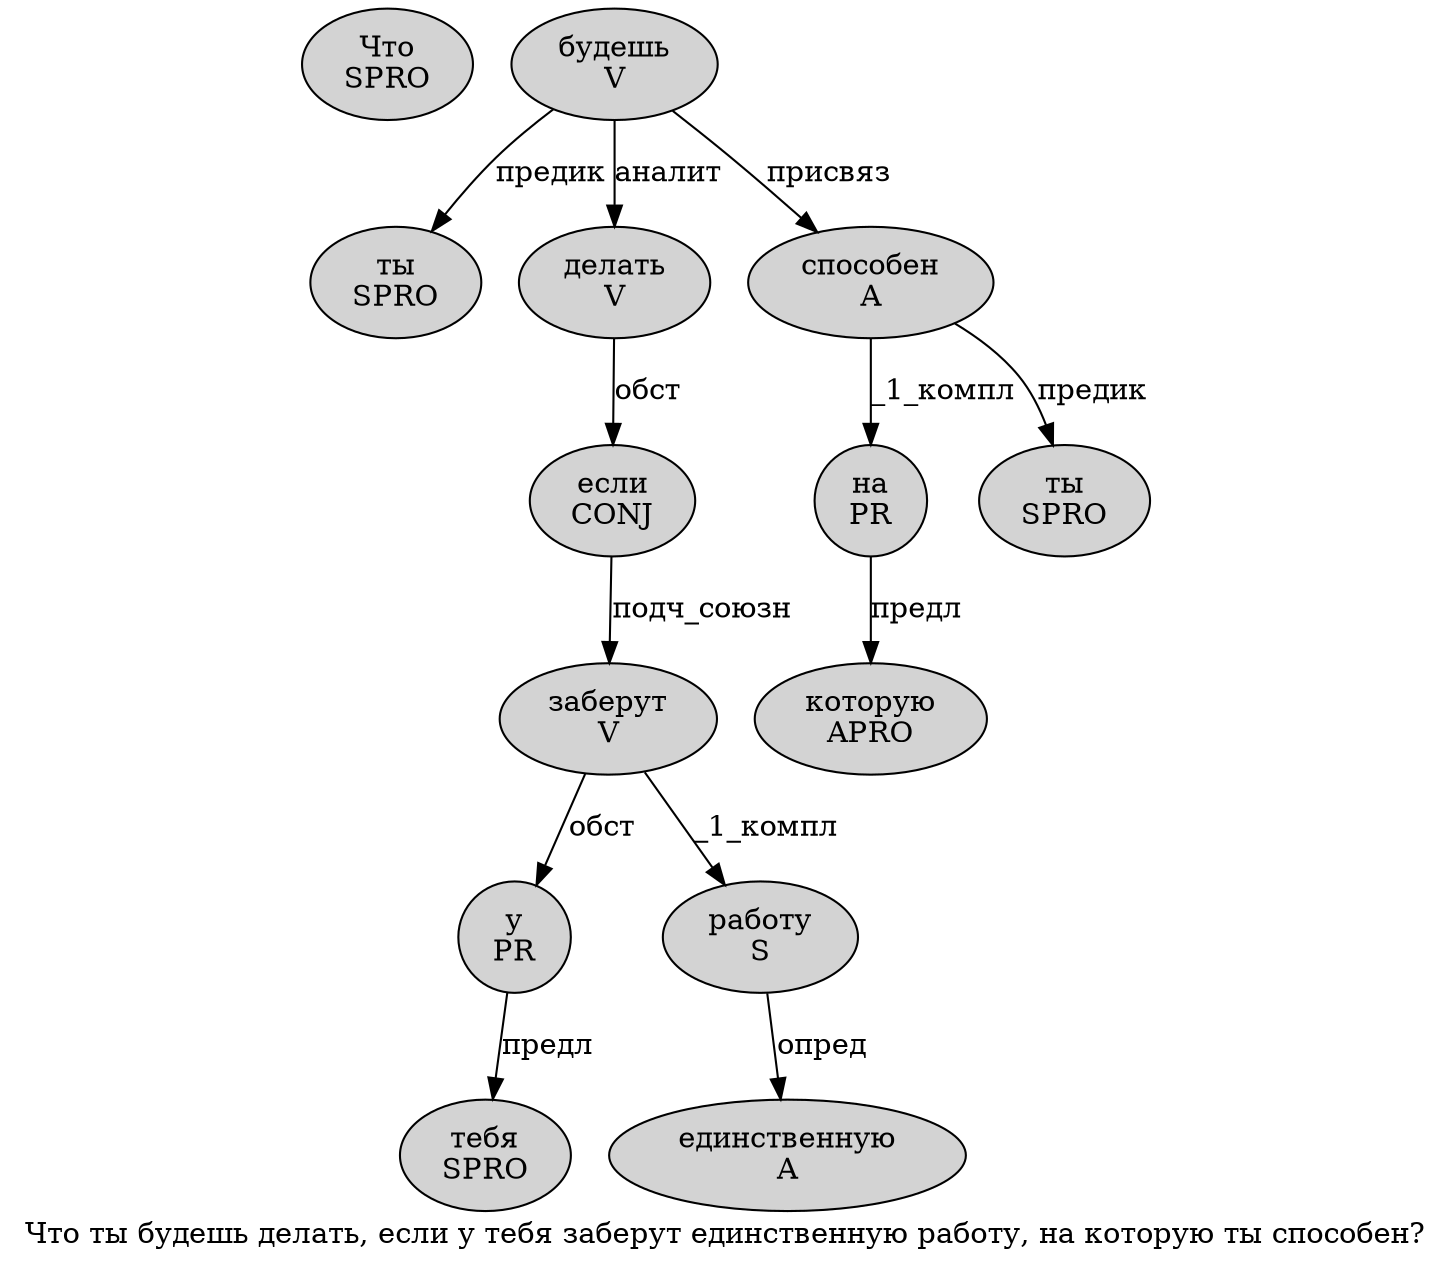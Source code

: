 digraph SENTENCE_351 {
	graph [label="Что ты будешь делать, если у тебя заберут единственную работу, на которую ты способен?"]
	node [style=filled]
		0 [label="Что
SPRO" color="" fillcolor=lightgray penwidth=1 shape=ellipse]
		1 [label="ты
SPRO" color="" fillcolor=lightgray penwidth=1 shape=ellipse]
		2 [label="будешь
V" color="" fillcolor=lightgray penwidth=1 shape=ellipse]
		3 [label="делать
V" color="" fillcolor=lightgray penwidth=1 shape=ellipse]
		5 [label="если
CONJ" color="" fillcolor=lightgray penwidth=1 shape=ellipse]
		6 [label="у
PR" color="" fillcolor=lightgray penwidth=1 shape=ellipse]
		7 [label="тебя
SPRO" color="" fillcolor=lightgray penwidth=1 shape=ellipse]
		8 [label="заберут
V" color="" fillcolor=lightgray penwidth=1 shape=ellipse]
		9 [label="единственную
A" color="" fillcolor=lightgray penwidth=1 shape=ellipse]
		10 [label="работу
S" color="" fillcolor=lightgray penwidth=1 shape=ellipse]
		12 [label="на
PR" color="" fillcolor=lightgray penwidth=1 shape=ellipse]
		13 [label="которую
APRO" color="" fillcolor=lightgray penwidth=1 shape=ellipse]
		14 [label="ты
SPRO" color="" fillcolor=lightgray penwidth=1 shape=ellipse]
		15 [label="способен
A" color="" fillcolor=lightgray penwidth=1 shape=ellipse]
			10 -> 9 [label="опред"]
			12 -> 13 [label="предл"]
			5 -> 8 [label="подч_союзн"]
			15 -> 12 [label="_1_компл"]
			15 -> 14 [label="предик"]
			2 -> 1 [label="предик"]
			2 -> 3 [label="аналит"]
			2 -> 15 [label="присвяз"]
			6 -> 7 [label="предл"]
			8 -> 6 [label="обст"]
			8 -> 10 [label="_1_компл"]
			3 -> 5 [label="обст"]
}